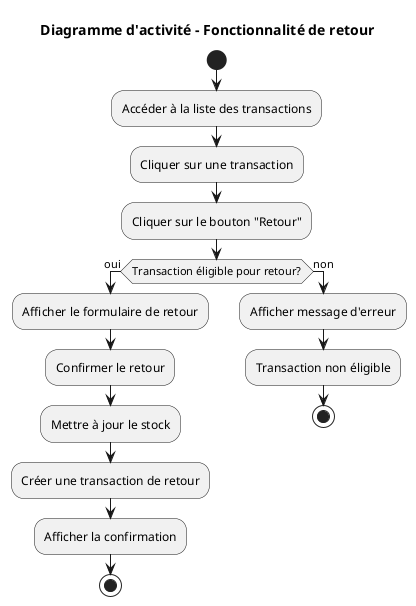@startuml
title Diagramme d'activité - Fonctionnalité de retour

start

:Accéder à la liste des transactions;

:Cliquer sur une transaction;

:Cliquer sur le bouton "Retour";

if (Transaction éligible pour retour?) then (oui)
  :Afficher le formulaire de retour;
  
  
  :Confirmer le retour;
  
  :Mettre à jour le stock;
  
  :Créer une transaction de retour;
  
  :Afficher la confirmation;
  
  stop
else (non)
  :Afficher message d'erreur;
  
  :Transaction non éligible;
  
  stop
endif

@enduml
